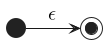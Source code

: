 @startuml

`
@startuml
hide empty description

[*] -> [*] : <math>\epsilon</math>

@enduml
`

@enduml
